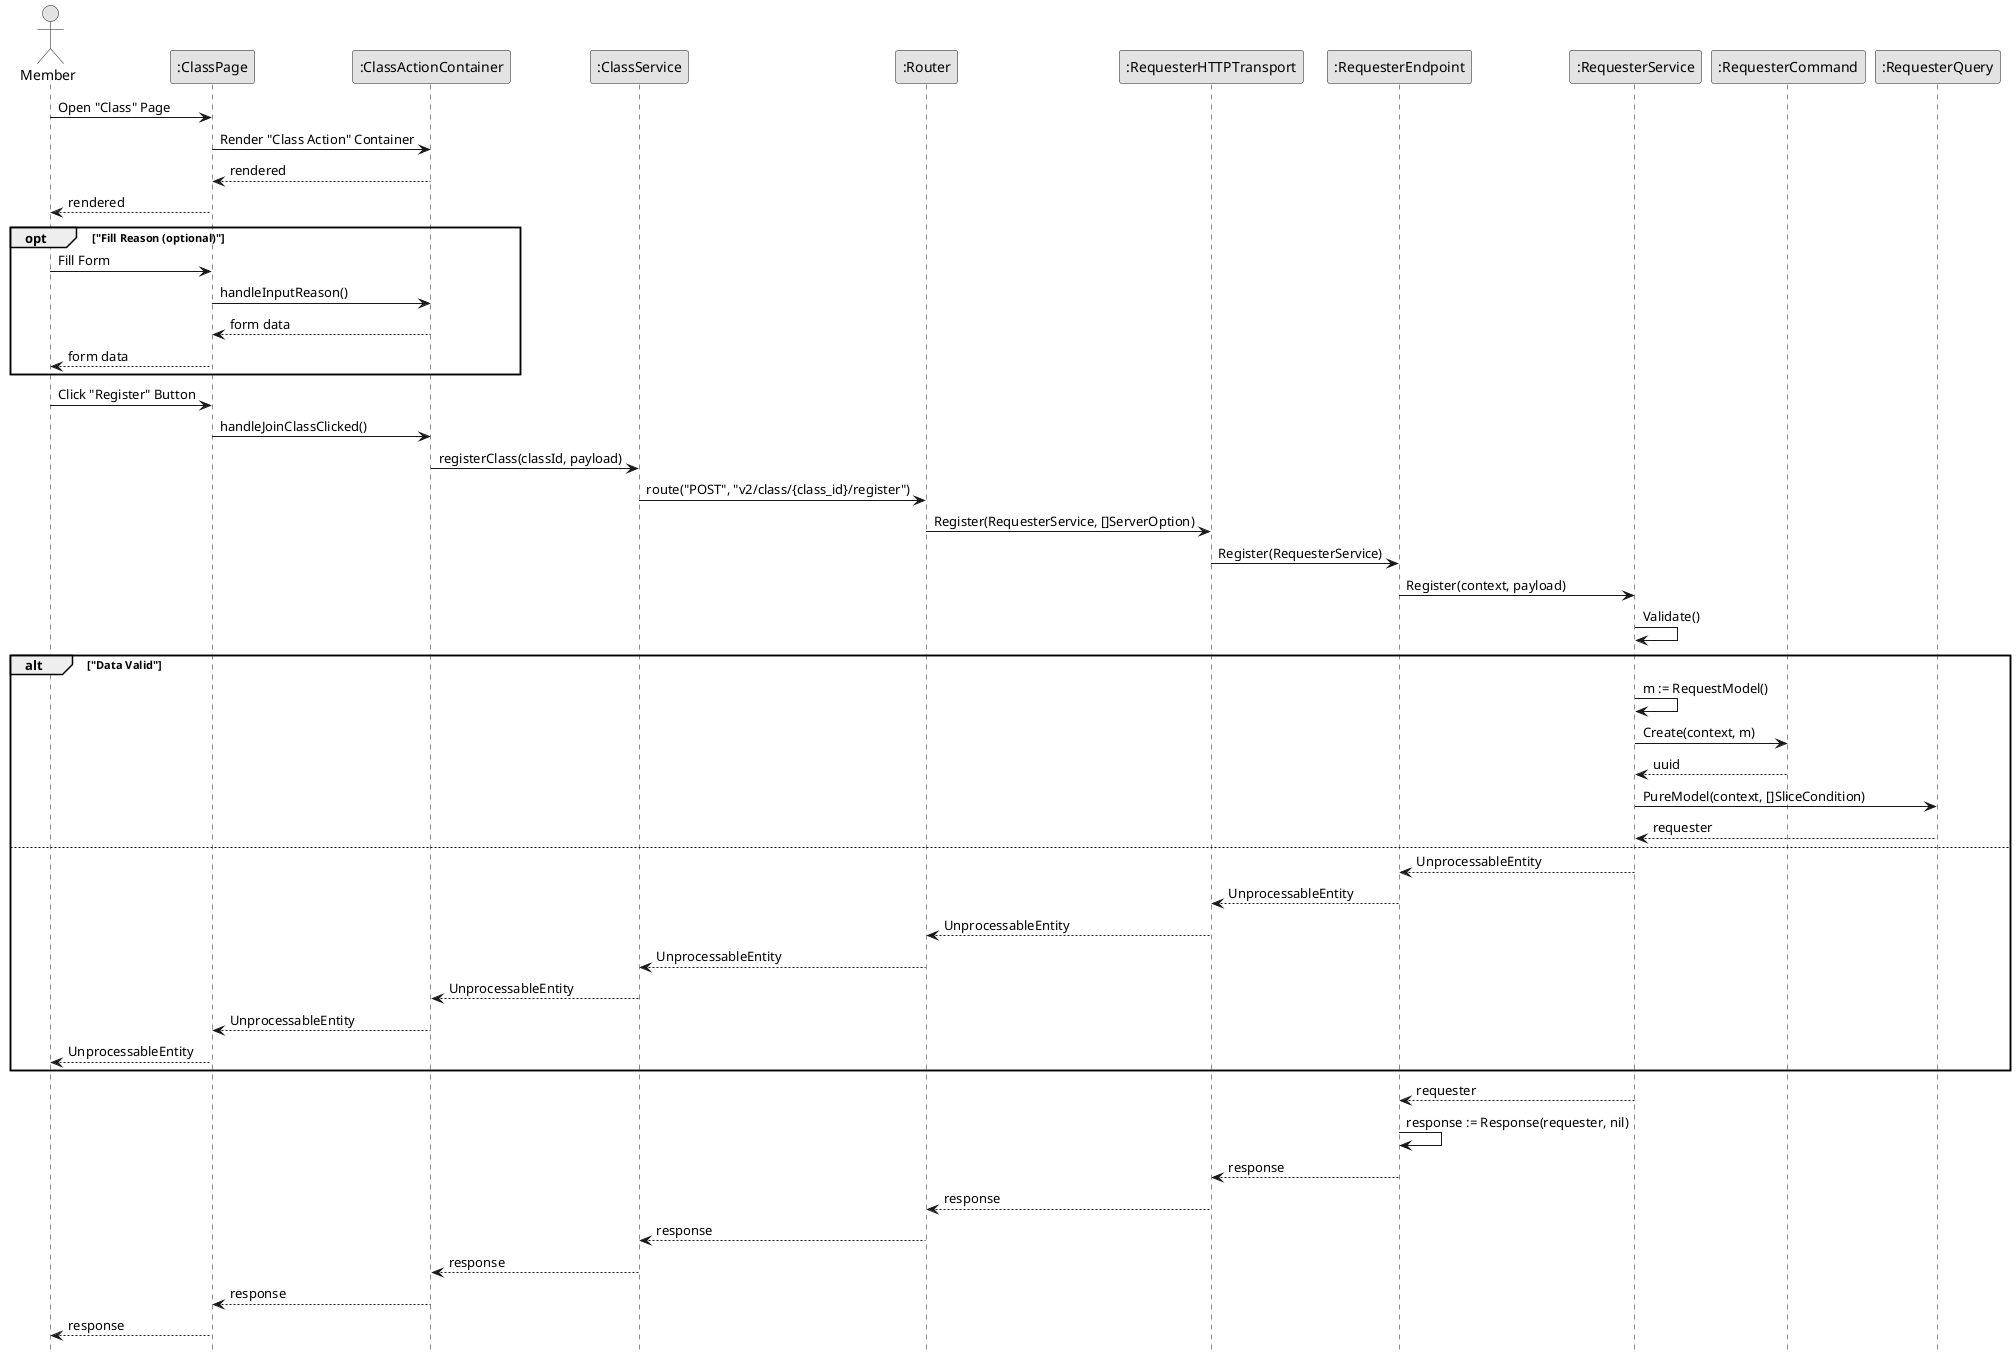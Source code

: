 @startuml RegisterClass

skinparam Monochrome true
skinparam Shadowing false
hide footbox

actor Member
participant ":ClassPage" as ClassPage
participant ":ClassActionContainer" as ClassActionContainer
participant ":ClassService" as FEClassService
participant ":Router" as Router
participant ":RequesterHTTPTransport" as RequesterHTTPTransport
participant ":RequesterEndpoint" as RequesterEndpoint
participant ":RequesterService" as RequesterService
participant ":RequesterCommand" as RequesterCommand
participant ":RequesterQuery" as RequesterQuery

Member->ClassPage: Open "Class" Page
ClassPage->ClassActionContainer: Render "Class Action" Container
ClassActionContainer-->ClassPage: rendered
ClassPage-->Member: rendered

opt "Fill Reason (optional)"
    Member->ClassPage: Fill Form
    ClassPage->ClassActionContainer: handleInputReason()
    ClassActionContainer-->ClassPage: form data
    ClassPage-->Member: form data
end

Member->ClassPage: Click "Register" Button
ClassPage->ClassActionContainer: handleJoinClassClicked()
ClassActionContainer->FEClassService: registerClass(classId, payload)
FEClassService->Router: route("POST", "v2/class/{class_id}/register")
Router->RequesterHTTPTransport: Register(RequesterService, []ServerOption)
RequesterHTTPTransport->RequesterEndpoint: Register(RequesterService)
RequesterEndpoint->RequesterService: Register(context, payload)
RequesterService->RequesterService: Validate()

alt "Data Valid"
    RequesterService->RequesterService: m := RequestModel()
    RequesterService->RequesterCommand: Create(context, m)
    RequesterCommand-->RequesterService: uuid

    RequesterService->RequesterQuery: PureModel(context, []SliceCondition)
    RequesterQuery-->RequesterService: requester
else
    RequesterService-->RequesterEndpoint: UnprocessableEntity
    RequesterEndpoint-->RequesterHTTPTransport: UnprocessableEntity
    RequesterHTTPTransport-->Router: UnprocessableEntity
    Router-->FEClassService: UnprocessableEntity
    FEClassService-->ClassActionContainer: UnprocessableEntity
    ClassActionContainer-->ClassPage: UnprocessableEntity
    ClassPage-->Member: UnprocessableEntity
end

RequesterService-->RequesterEndpoint: requester
RequesterEndpoint->RequesterEndpoint: response := Response(requester, nil)
RequesterEndpoint-->RequesterHTTPTransport: response
RequesterHTTPTransport-->Router: response
Router-->FEClassService: response
FEClassService-->ClassActionContainer: response
ClassActionContainer-->ClassPage: response
ClassPage-->Member: response

@enduml